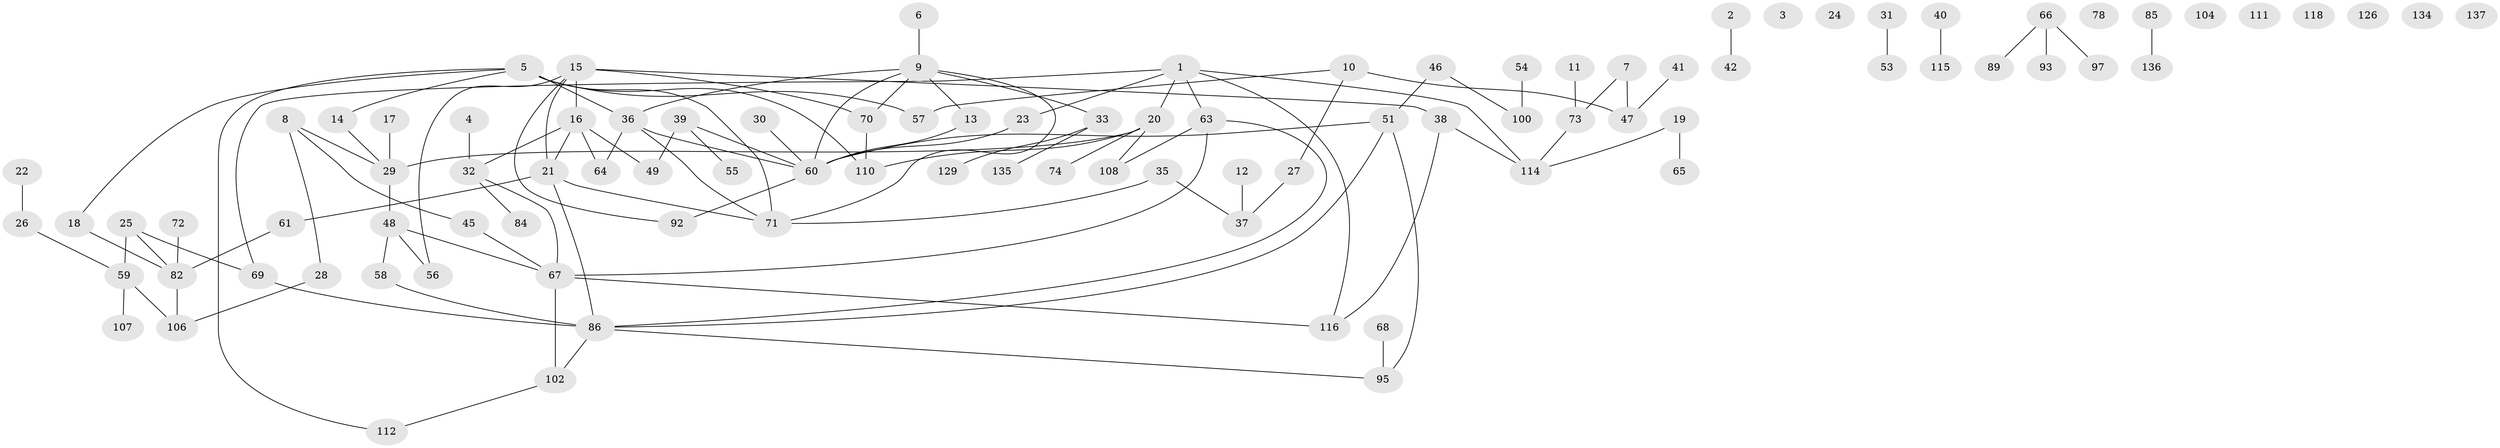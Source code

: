 // original degree distribution, {6: 0.02158273381294964, 1: 0.2733812949640288, 0: 0.06474820143884892, 4: 0.1223021582733813, 3: 0.18705035971223022, 2: 0.28776978417266186, 5: 0.03597122302158273, 7: 0.007194244604316547}
// Generated by graph-tools (version 1.1) at 2025/16/03/04/25 18:16:30]
// undirected, 97 vertices, 115 edges
graph export_dot {
graph [start="1"]
  node [color=gray90,style=filled];
  1;
  2;
  3;
  4;
  5 [super="+75+50+125"];
  6;
  7 [super="+34"];
  8;
  9 [super="+76"];
  10 [super="+91+62"];
  11;
  12;
  13;
  14;
  15 [super="+43"];
  16 [super="+130+127"];
  17;
  18;
  19;
  20 [super="+96"];
  21 [super="+81"];
  22;
  23;
  24;
  25 [super="+103"];
  26 [super="+79"];
  27;
  28;
  29;
  30;
  31 [super="+101"];
  32;
  33;
  35;
  36 [super="+44"];
  37;
  38;
  39 [super="+99"];
  40;
  41;
  42;
  45;
  46;
  47;
  48 [super="+77+52"];
  49;
  51 [super="+122"];
  53;
  54 [super="+88"];
  55 [super="+98"];
  56;
  57;
  58 [super="+80"];
  59;
  60 [super="+83"];
  61;
  63;
  64 [super="+94"];
  65;
  66;
  67 [super="+90"];
  68;
  69;
  70;
  71 [super="+117"];
  72;
  73;
  74;
  78;
  82;
  84;
  85 [super="+87"];
  86 [super="+113"];
  89;
  92;
  93;
  95;
  97;
  100 [super="+131"];
  102;
  104;
  106;
  107;
  108 [super="+123"];
  110 [super="+132"];
  111;
  112 [super="+121"];
  114 [super="+120+133+119+124"];
  115;
  116 [super="+128"];
  118;
  126;
  129;
  134;
  135;
  136;
  137;
  1 -- 20;
  1 -- 23;
  1 -- 63;
  1 -- 69;
  1 -- 116;
  1 -- 114;
  2 -- 42;
  4 -- 32;
  5 -- 18;
  5 -- 112;
  5 -- 71;
  5 -- 57;
  5 -- 14;
  5 -- 110;
  5 -- 36;
  6 -- 9;
  7 -- 73;
  7 -- 47;
  8 -- 28;
  8 -- 29;
  8 -- 45;
  9 -- 71;
  9 -- 33;
  9 -- 36;
  9 -- 70;
  9 -- 13;
  9 -- 60;
  10 -- 27;
  10 -- 47;
  10 -- 57;
  11 -- 73;
  12 -- 37;
  13 -- 60;
  14 -- 29;
  15 -- 21;
  15 -- 38;
  15 -- 70;
  15 -- 16;
  15 -- 56;
  15 -- 92;
  16 -- 32;
  16 -- 49;
  16 -- 21;
  16 -- 64;
  17 -- 29;
  18 -- 82;
  19 -- 65;
  19 -- 114;
  20 -- 29;
  20 -- 110;
  20 -- 108;
  20 -- 74;
  21 -- 61;
  21 -- 71;
  21 -- 86;
  22 -- 26;
  23 -- 60;
  25 -- 69;
  25 -- 82;
  25 -- 59;
  26 -- 59;
  27 -- 37;
  28 -- 106;
  29 -- 48;
  30 -- 60;
  31 -- 53;
  32 -- 84;
  32 -- 67;
  33 -- 129;
  33 -- 135;
  35 -- 37;
  35 -- 71;
  36 -- 71;
  36 -- 64;
  36 -- 60;
  38 -- 116;
  38 -- 114;
  39 -- 49;
  39 -- 60;
  39 -- 55;
  40 -- 115;
  41 -- 47;
  45 -- 67;
  46 -- 100;
  46 -- 51;
  48 -- 56;
  48 -- 67;
  48 -- 58;
  51 -- 86;
  51 -- 95;
  51 -- 60;
  54 -- 100;
  58 -- 86;
  59 -- 106;
  59 -- 107;
  60 -- 92;
  61 -- 82;
  63 -- 108;
  63 -- 86;
  63 -- 67;
  66 -- 89;
  66 -- 93;
  66 -- 97;
  67 -- 102;
  67 -- 116;
  68 -- 95;
  69 -- 86;
  70 -- 110;
  72 -- 82;
  73 -- 114;
  82 -- 106;
  85 -- 136;
  86 -- 102;
  86 -- 95;
  102 -- 112;
}
